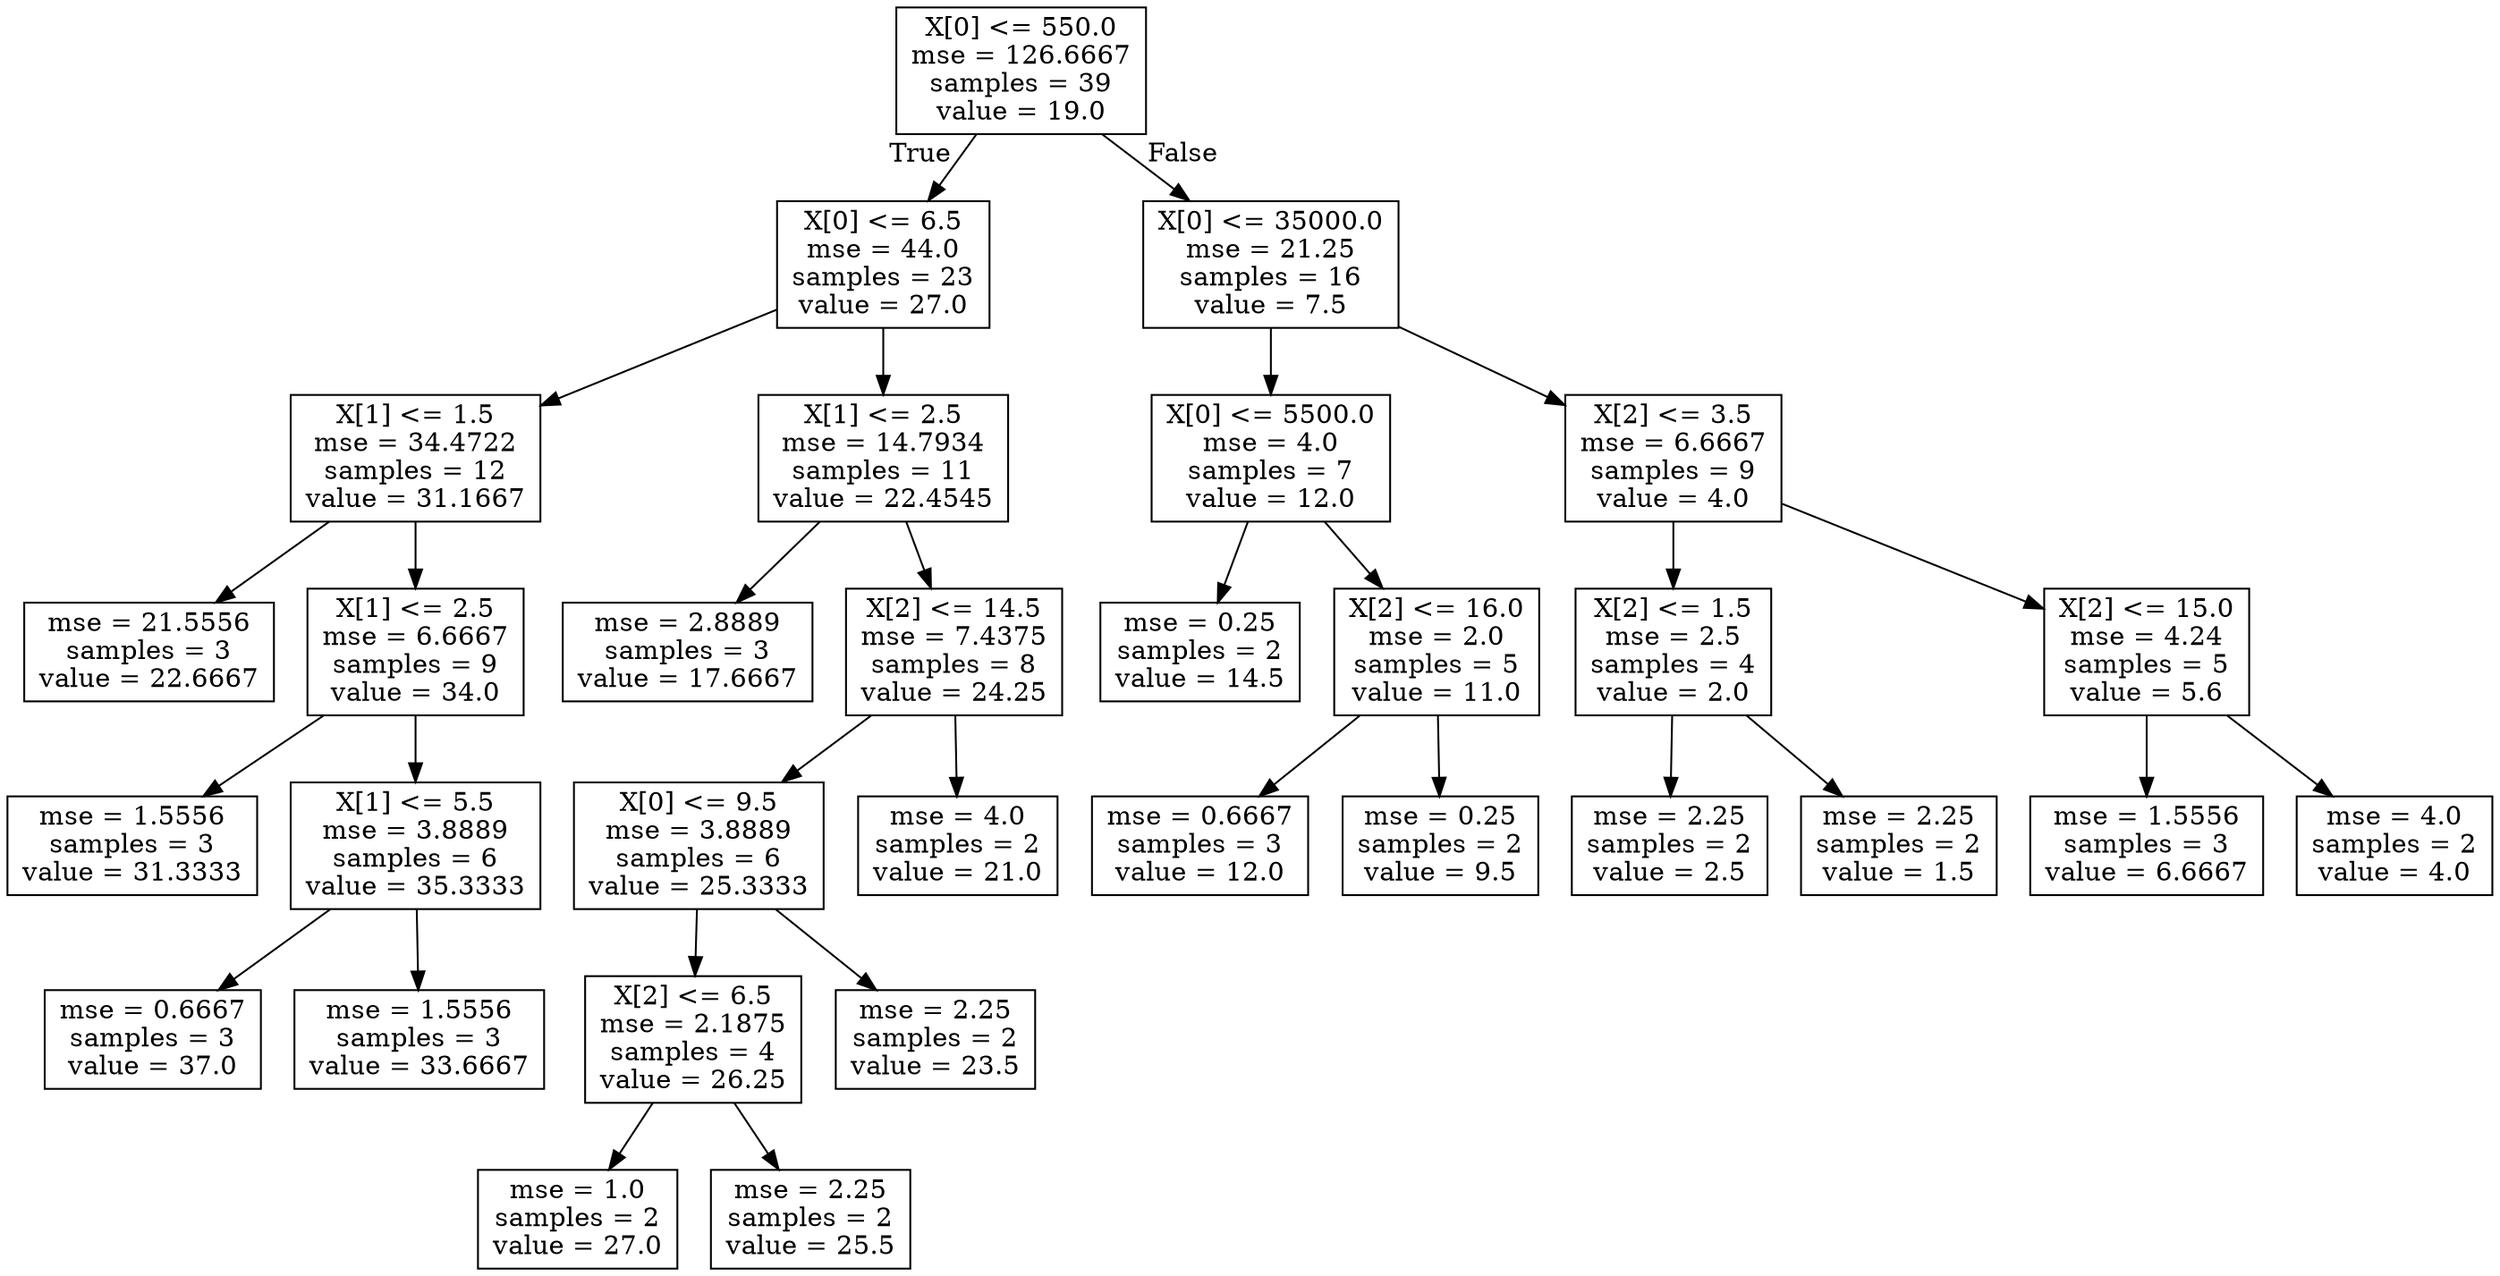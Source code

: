 digraph Tree {
node [shape=box] ;
0 [label="X[0] <= 550.0\nmse = 126.6667\nsamples = 39\nvalue = 19.0"] ;
1 [label="X[0] <= 6.5\nmse = 44.0\nsamples = 23\nvalue = 27.0"] ;
0 -> 1 [labeldistance=2.5, labelangle=45, headlabel="True"] ;
2 [label="X[1] <= 1.5\nmse = 34.4722\nsamples = 12\nvalue = 31.1667"] ;
1 -> 2 ;
3 [label="mse = 21.5556\nsamples = 3\nvalue = 22.6667"] ;
2 -> 3 ;
4 [label="X[1] <= 2.5\nmse = 6.6667\nsamples = 9\nvalue = 34.0"] ;
2 -> 4 ;
5 [label="mse = 1.5556\nsamples = 3\nvalue = 31.3333"] ;
4 -> 5 ;
6 [label="X[1] <= 5.5\nmse = 3.8889\nsamples = 6\nvalue = 35.3333"] ;
4 -> 6 ;
7 [label="mse = 0.6667\nsamples = 3\nvalue = 37.0"] ;
6 -> 7 ;
8 [label="mse = 1.5556\nsamples = 3\nvalue = 33.6667"] ;
6 -> 8 ;
9 [label="X[1] <= 2.5\nmse = 14.7934\nsamples = 11\nvalue = 22.4545"] ;
1 -> 9 ;
10 [label="mse = 2.8889\nsamples = 3\nvalue = 17.6667"] ;
9 -> 10 ;
11 [label="X[2] <= 14.5\nmse = 7.4375\nsamples = 8\nvalue = 24.25"] ;
9 -> 11 ;
12 [label="X[0] <= 9.5\nmse = 3.8889\nsamples = 6\nvalue = 25.3333"] ;
11 -> 12 ;
13 [label="X[2] <= 6.5\nmse = 2.1875\nsamples = 4\nvalue = 26.25"] ;
12 -> 13 ;
14 [label="mse = 1.0\nsamples = 2\nvalue = 27.0"] ;
13 -> 14 ;
15 [label="mse = 2.25\nsamples = 2\nvalue = 25.5"] ;
13 -> 15 ;
16 [label="mse = 2.25\nsamples = 2\nvalue = 23.5"] ;
12 -> 16 ;
17 [label="mse = 4.0\nsamples = 2\nvalue = 21.0"] ;
11 -> 17 ;
18 [label="X[0] <= 35000.0\nmse = 21.25\nsamples = 16\nvalue = 7.5"] ;
0 -> 18 [labeldistance=2.5, labelangle=-45, headlabel="False"] ;
19 [label="X[0] <= 5500.0\nmse = 4.0\nsamples = 7\nvalue = 12.0"] ;
18 -> 19 ;
20 [label="mse = 0.25\nsamples = 2\nvalue = 14.5"] ;
19 -> 20 ;
21 [label="X[2] <= 16.0\nmse = 2.0\nsamples = 5\nvalue = 11.0"] ;
19 -> 21 ;
22 [label="mse = 0.6667\nsamples = 3\nvalue = 12.0"] ;
21 -> 22 ;
23 [label="mse = 0.25\nsamples = 2\nvalue = 9.5"] ;
21 -> 23 ;
24 [label="X[2] <= 3.5\nmse = 6.6667\nsamples = 9\nvalue = 4.0"] ;
18 -> 24 ;
25 [label="X[2] <= 1.5\nmse = 2.5\nsamples = 4\nvalue = 2.0"] ;
24 -> 25 ;
26 [label="mse = 2.25\nsamples = 2\nvalue = 2.5"] ;
25 -> 26 ;
27 [label="mse = 2.25\nsamples = 2\nvalue = 1.5"] ;
25 -> 27 ;
28 [label="X[2] <= 15.0\nmse = 4.24\nsamples = 5\nvalue = 5.6"] ;
24 -> 28 ;
29 [label="mse = 1.5556\nsamples = 3\nvalue = 6.6667"] ;
28 -> 29 ;
30 [label="mse = 4.0\nsamples = 2\nvalue = 4.0"] ;
28 -> 30 ;
}